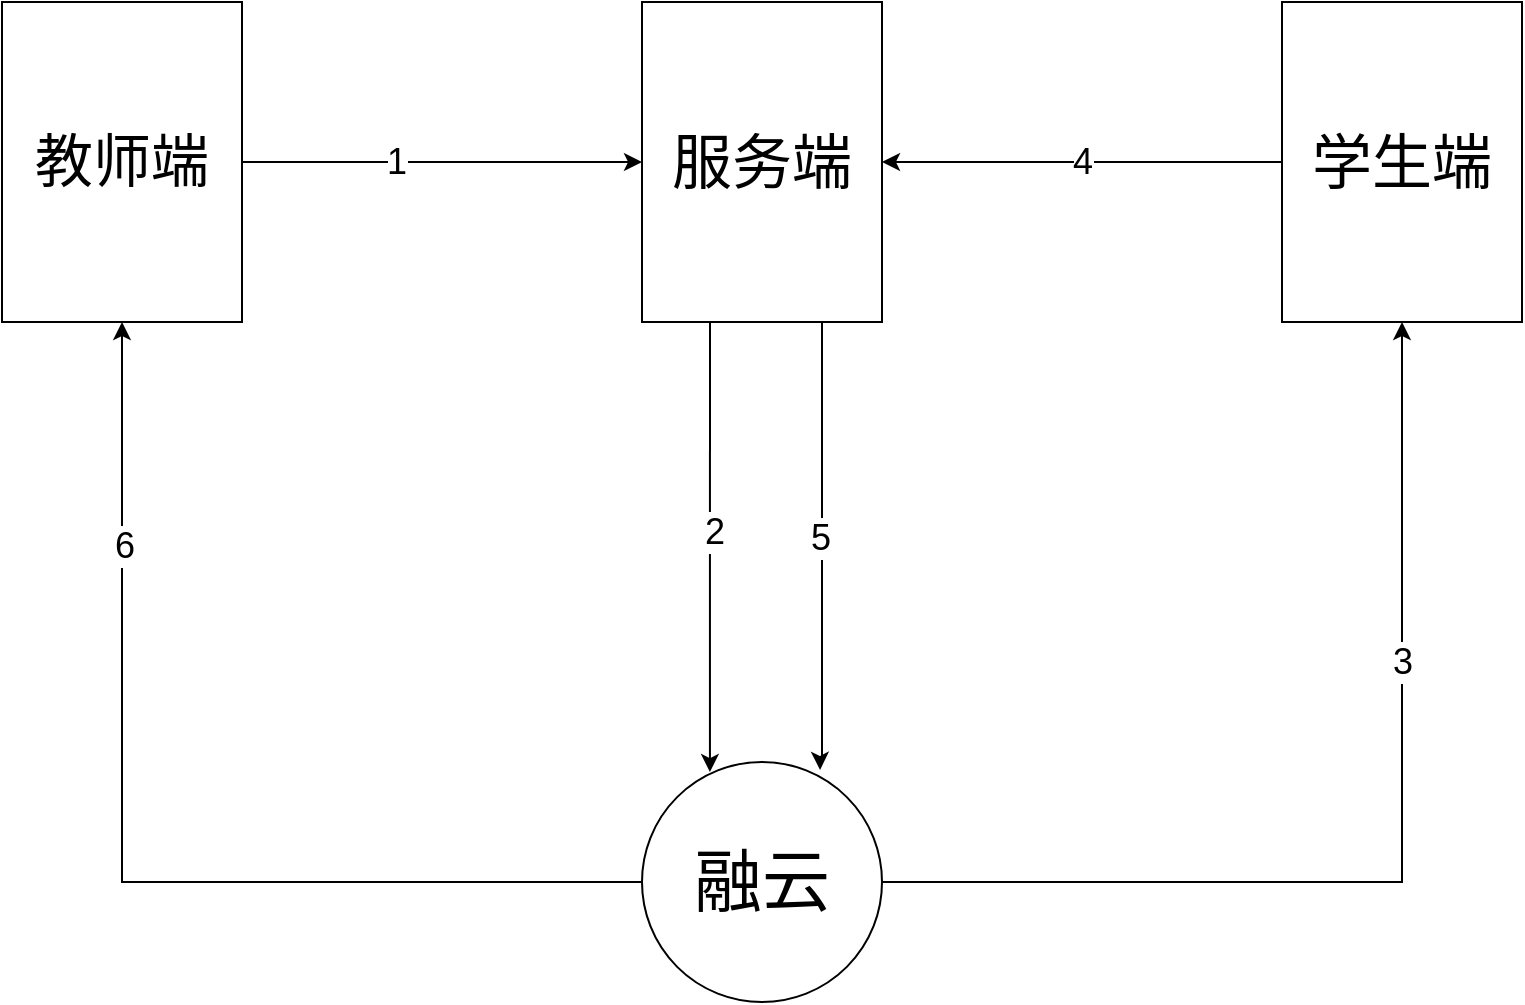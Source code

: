 <mxfile version="13.9.2" type="github">
  <diagram id="AlyfFqMWDqahAkRUQGGK" name="Page-1">
    <mxGraphModel dx="1826" dy="803" grid="1" gridSize="10" guides="1" tooltips="1" connect="1" arrows="1" fold="1" page="0" pageScale="1" pageWidth="827" pageHeight="1169" math="0" shadow="0">
      <root>
        <mxCell id="0" />
        <mxCell id="1" parent="0" />
        <mxCell id="Z6rbdihRp8QCvvjEN71A-7" style="edgeStyle=orthogonalEdgeStyle;rounded=0;orthogonalLoop=1;jettySize=auto;html=1;" parent="1" source="Z6rbdihRp8QCvvjEN71A-1" target="Z6rbdihRp8QCvvjEN71A-2" edge="1">
          <mxGeometry relative="1" as="geometry" />
        </mxCell>
        <mxCell id="Z6rbdihRp8QCvvjEN71A-15" value="&lt;font style=&quot;font-size: 18px&quot;&gt;1&lt;/font&gt;" style="edgeLabel;html=1;align=center;verticalAlign=middle;resizable=0;points=[];" parent="Z6rbdihRp8QCvvjEN71A-7" vertex="1" connectable="0">
          <mxGeometry x="-0.23" relative="1" as="geometry">
            <mxPoint as="offset" />
          </mxGeometry>
        </mxCell>
        <mxCell id="Z6rbdihRp8QCvvjEN71A-1" value="&lt;font style=&quot;font-size: 29px&quot;&gt;教师端&lt;/font&gt;" style="rounded=0;whiteSpace=wrap;html=1;" parent="1" vertex="1">
          <mxGeometry x="-80" y="40" width="120" height="160" as="geometry" />
        </mxCell>
        <mxCell id="Z6rbdihRp8QCvvjEN71A-8" style="edgeStyle=orthogonalEdgeStyle;rounded=0;orthogonalLoop=1;jettySize=auto;html=1;entryX=0.742;entryY=0.033;entryDx=0;entryDy=0;entryPerimeter=0;" parent="1" source="Z6rbdihRp8QCvvjEN71A-2" target="Z6rbdihRp8QCvvjEN71A-6" edge="1">
          <mxGeometry relative="1" as="geometry">
            <mxPoint x="330" y="420" as="targetPoint" />
            <Array as="points">
              <mxPoint x="330" y="420" />
              <mxPoint x="329" y="420" />
            </Array>
          </mxGeometry>
        </mxCell>
        <mxCell id="Z6rbdihRp8QCvvjEN71A-14" value="&lt;font style=&quot;font-size: 18px&quot;&gt;5&lt;/font&gt;" style="edgeLabel;html=1;align=center;verticalAlign=middle;resizable=0;points=[];" parent="Z6rbdihRp8QCvvjEN71A-8" vertex="1" connectable="0">
          <mxGeometry x="-0.045" y="-1" relative="1" as="geometry">
            <mxPoint as="offset" />
          </mxGeometry>
        </mxCell>
        <mxCell id="Z6rbdihRp8QCvvjEN71A-2" value="&lt;font style=&quot;font-size: 30px&quot;&gt;服务端&lt;/font&gt;" style="rounded=0;whiteSpace=wrap;html=1;" parent="1" vertex="1">
          <mxGeometry x="240" y="40" width="120" height="160" as="geometry" />
        </mxCell>
        <mxCell id="Z6rbdihRp8QCvvjEN71A-16" value="&lt;font style=&quot;font-size: 18px&quot;&gt;4&lt;/font&gt;" style="edgeStyle=orthogonalEdgeStyle;rounded=0;orthogonalLoop=1;jettySize=auto;html=1;entryX=1;entryY=0.5;entryDx=0;entryDy=0;" parent="1" source="Z6rbdihRp8QCvvjEN71A-3" target="Z6rbdihRp8QCvvjEN71A-2" edge="1">
          <mxGeometry relative="1" as="geometry" />
        </mxCell>
        <mxCell id="Z6rbdihRp8QCvvjEN71A-3" value="&lt;font style=&quot;font-size: 30px&quot;&gt;学生端&lt;/font&gt;" style="rounded=0;whiteSpace=wrap;html=1;" parent="1" vertex="1">
          <mxGeometry x="560" y="40" width="120" height="160" as="geometry" />
        </mxCell>
        <mxCell id="Z6rbdihRp8QCvvjEN71A-12" style="edgeStyle=orthogonalEdgeStyle;rounded=0;orthogonalLoop=1;jettySize=auto;html=1;entryX=0.5;entryY=1;entryDx=0;entryDy=0;" parent="1" source="Z6rbdihRp8QCvvjEN71A-6" target="Z6rbdihRp8QCvvjEN71A-3" edge="1">
          <mxGeometry relative="1" as="geometry" />
        </mxCell>
        <mxCell id="Z6rbdihRp8QCvvjEN71A-13" value="&lt;font style=&quot;font-size: 18px&quot;&gt;3&lt;/font&gt;" style="edgeLabel;html=1;align=center;verticalAlign=middle;resizable=0;points=[];" parent="Z6rbdihRp8QCvvjEN71A-12" vertex="1" connectable="0">
          <mxGeometry x="-0.037" y="110" relative="1" as="geometry">
            <mxPoint x="110" y="-110" as="offset" />
          </mxGeometry>
        </mxCell>
        <mxCell id="Z6rbdihRp8QCvvjEN71A-22" style="edgeStyle=orthogonalEdgeStyle;rounded=0;orthogonalLoop=1;jettySize=auto;html=1;" parent="1" source="Z6rbdihRp8QCvvjEN71A-6" target="Z6rbdihRp8QCvvjEN71A-1" edge="1">
          <mxGeometry relative="1" as="geometry" />
        </mxCell>
        <mxCell id="Z6rbdihRp8QCvvjEN71A-23" value="&lt;font style=&quot;font-size: 18px&quot;&gt;6&lt;/font&gt;" style="edgeLabel;html=1;align=center;verticalAlign=middle;resizable=0;points=[];" parent="Z6rbdihRp8QCvvjEN71A-22" vertex="1" connectable="0">
          <mxGeometry x="0.585" y="-1" relative="1" as="geometry">
            <mxPoint as="offset" />
          </mxGeometry>
        </mxCell>
        <mxCell id="Z6rbdihRp8QCvvjEN71A-6" value="&lt;font style=&quot;font-size: 34px&quot;&gt;融云&lt;/font&gt;" style="ellipse;whiteSpace=wrap;html=1;aspect=fixed;" parent="1" vertex="1">
          <mxGeometry x="240" y="420" width="120" height="120" as="geometry" />
        </mxCell>
        <mxCell id="Z6rbdihRp8QCvvjEN71A-18" value="" style="endArrow=classic;html=1;entryX=0.283;entryY=0.042;entryDx=0;entryDy=0;entryPerimeter=0;" parent="1" target="Z6rbdihRp8QCvvjEN71A-6" edge="1">
          <mxGeometry width="50" height="50" relative="1" as="geometry">
            <mxPoint x="274" y="200" as="sourcePoint" />
            <mxPoint x="270" y="370" as="targetPoint" />
          </mxGeometry>
        </mxCell>
        <mxCell id="Z6rbdihRp8QCvvjEN71A-21" value="&lt;font style=&quot;font-size: 18px&quot;&gt;2&lt;/font&gt;" style="edgeLabel;html=1;align=center;verticalAlign=middle;resizable=0;points=[];" parent="Z6rbdihRp8QCvvjEN71A-18" vertex="1" connectable="0">
          <mxGeometry x="-0.067" y="2" relative="1" as="geometry">
            <mxPoint as="offset" />
          </mxGeometry>
        </mxCell>
      </root>
    </mxGraphModel>
  </diagram>
</mxfile>

